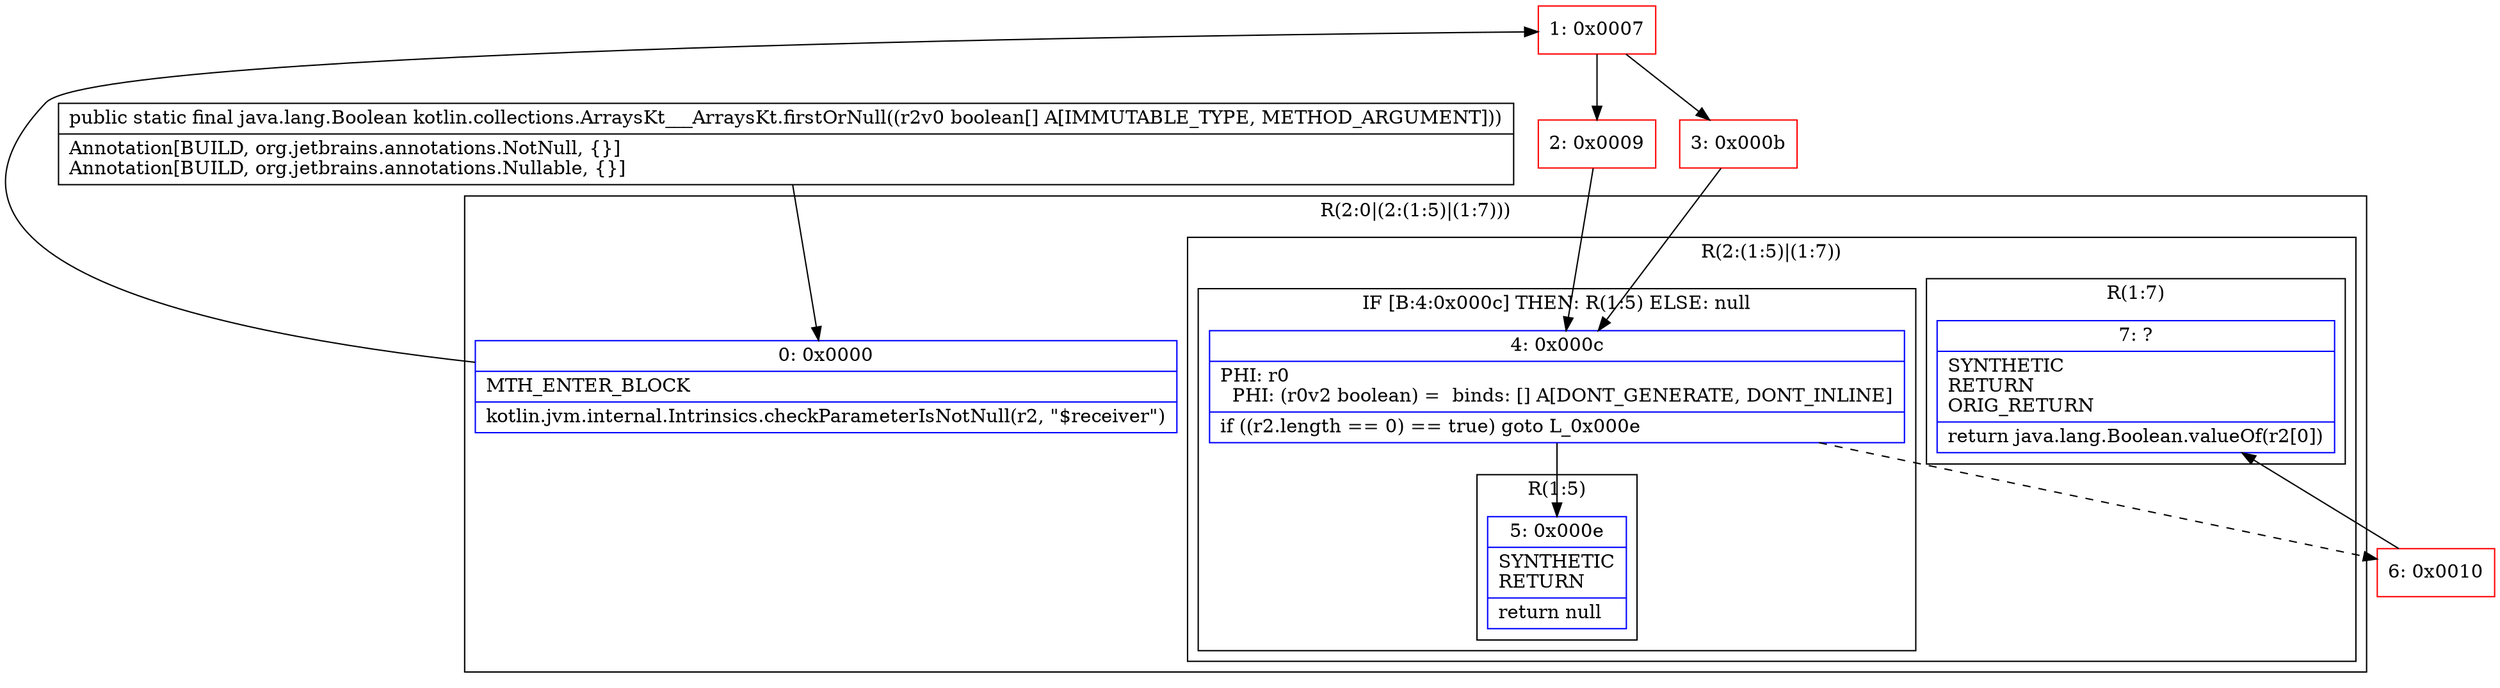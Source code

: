 digraph "CFG forkotlin.collections.ArraysKt___ArraysKt.firstOrNull([Z)Ljava\/lang\/Boolean;" {
subgraph cluster_Region_1856687394 {
label = "R(2:0|(2:(1:5)|(1:7)))";
node [shape=record,color=blue];
Node_0 [shape=record,label="{0\:\ 0x0000|MTH_ENTER_BLOCK\l|kotlin.jvm.internal.Intrinsics.checkParameterIsNotNull(r2, \"$receiver\")\l}"];
subgraph cluster_Region_750882857 {
label = "R(2:(1:5)|(1:7))";
node [shape=record,color=blue];
subgraph cluster_IfRegion_291221923 {
label = "IF [B:4:0x000c] THEN: R(1:5) ELSE: null";
node [shape=record,color=blue];
Node_4 [shape=record,label="{4\:\ 0x000c|PHI: r0 \l  PHI: (r0v2 boolean) =  binds: [] A[DONT_GENERATE, DONT_INLINE]\l|if ((r2.length == 0) == true) goto L_0x000e\l}"];
subgraph cluster_Region_1016271597 {
label = "R(1:5)";
node [shape=record,color=blue];
Node_5 [shape=record,label="{5\:\ 0x000e|SYNTHETIC\lRETURN\l|return null\l}"];
}
}
subgraph cluster_Region_82316160 {
label = "R(1:7)";
node [shape=record,color=blue];
Node_7 [shape=record,label="{7\:\ ?|SYNTHETIC\lRETURN\lORIG_RETURN\l|return java.lang.Boolean.valueOf(r2[0])\l}"];
}
}
}
Node_1 [shape=record,color=red,label="{1\:\ 0x0007}"];
Node_2 [shape=record,color=red,label="{2\:\ 0x0009}"];
Node_3 [shape=record,color=red,label="{3\:\ 0x000b}"];
Node_6 [shape=record,color=red,label="{6\:\ 0x0010}"];
MethodNode[shape=record,label="{public static final java.lang.Boolean kotlin.collections.ArraysKt___ArraysKt.firstOrNull((r2v0 boolean[] A[IMMUTABLE_TYPE, METHOD_ARGUMENT]))  | Annotation[BUILD, org.jetbrains.annotations.NotNull, \{\}]\lAnnotation[BUILD, org.jetbrains.annotations.Nullable, \{\}]\l}"];
MethodNode -> Node_0;
Node_0 -> Node_1;
Node_4 -> Node_5;
Node_4 -> Node_6[style=dashed];
Node_1 -> Node_2;
Node_1 -> Node_3;
Node_2 -> Node_4;
Node_3 -> Node_4;
Node_6 -> Node_7;
}


